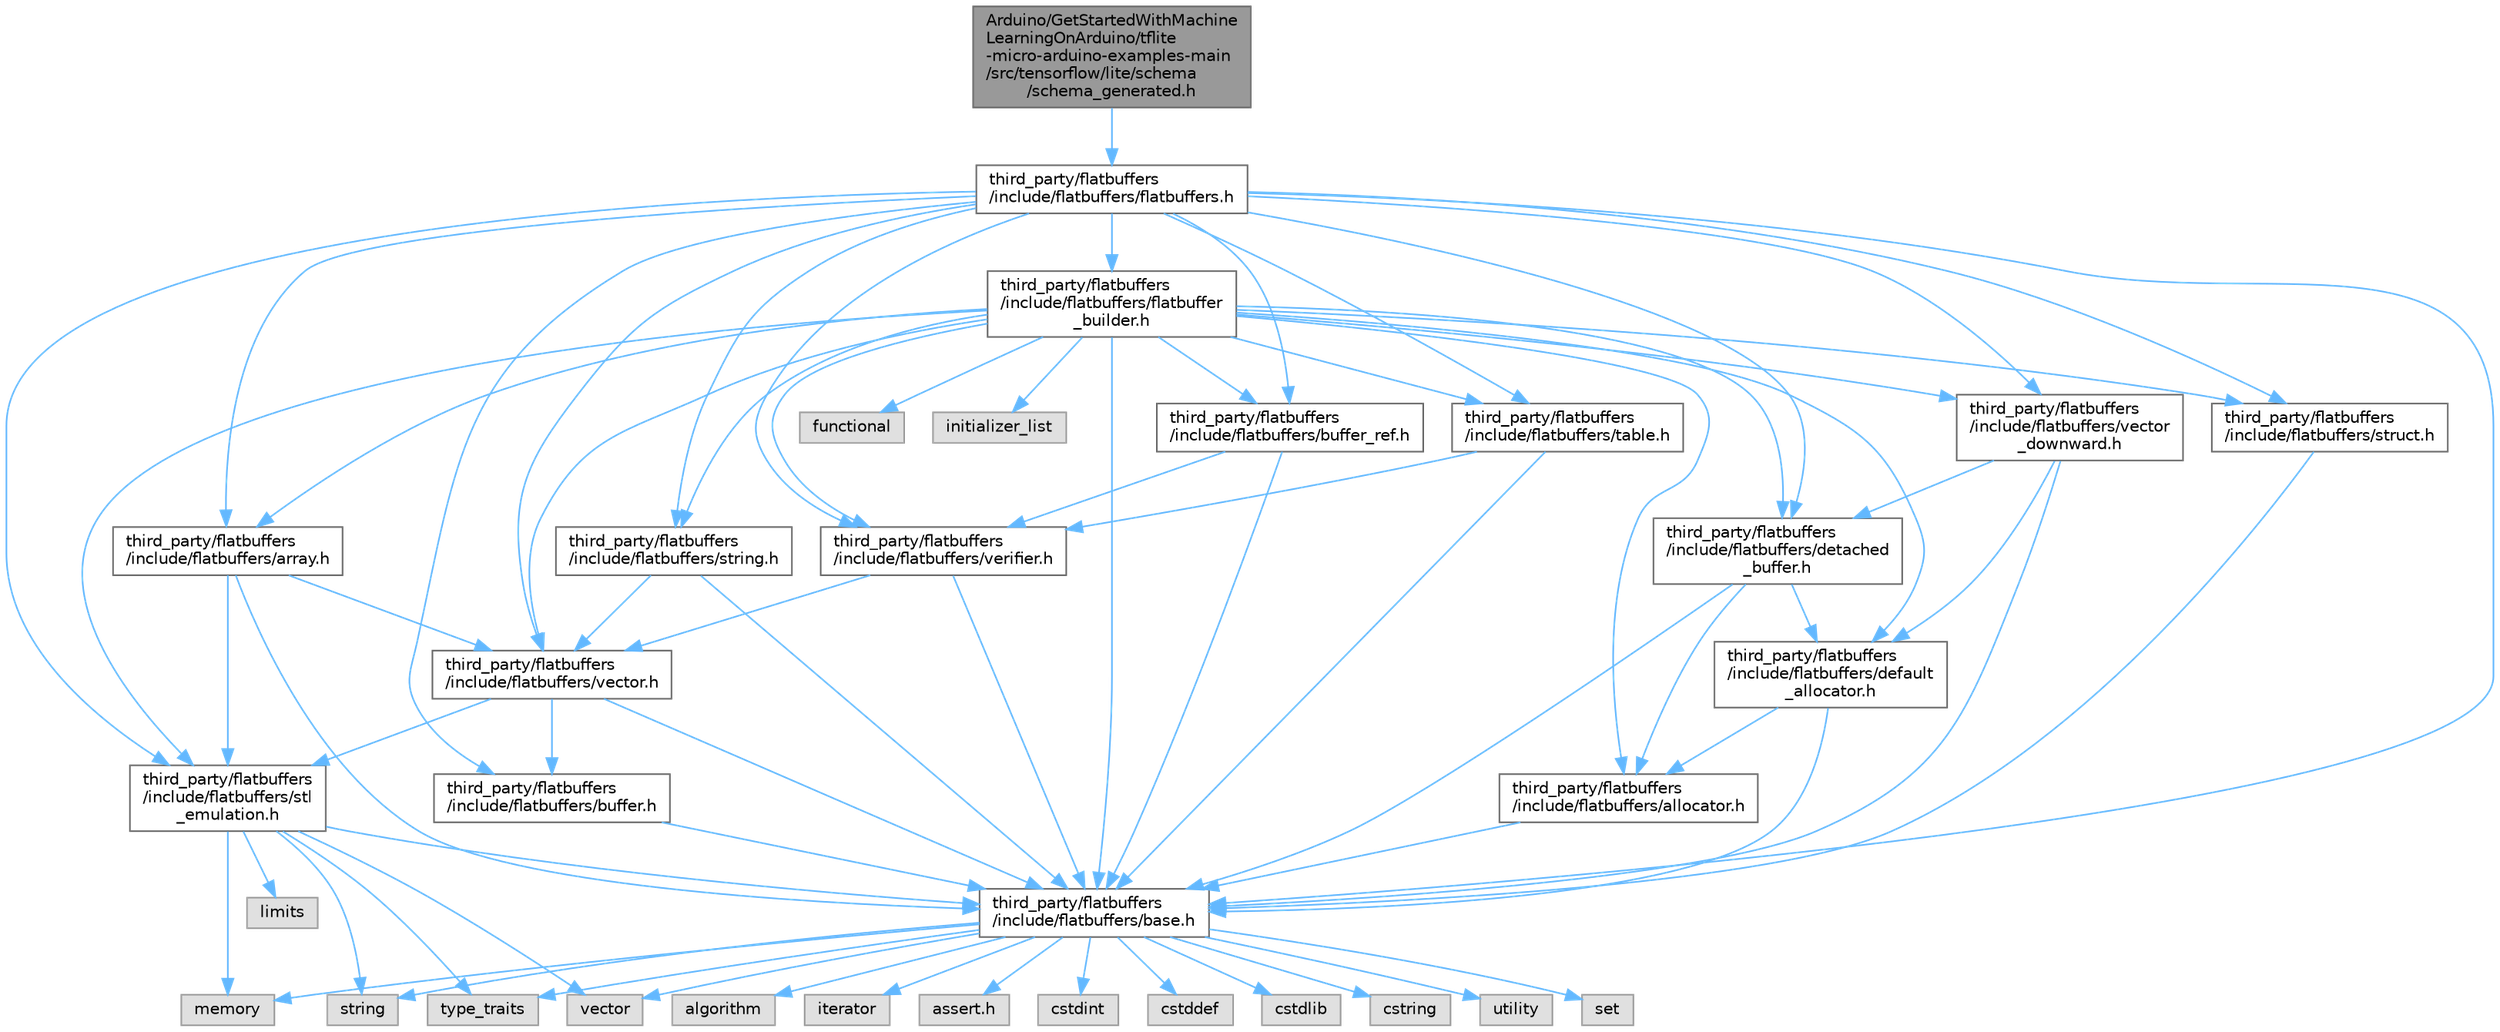 digraph "Arduino/GetStartedWithMachineLearningOnArduino/tflite-micro-arduino-examples-main/src/tensorflow/lite/schema/schema_generated.h"
{
 // LATEX_PDF_SIZE
  bgcolor="transparent";
  edge [fontname=Helvetica,fontsize=10,labelfontname=Helvetica,labelfontsize=10];
  node [fontname=Helvetica,fontsize=10,shape=box,height=0.2,width=0.4];
  Node1 [id="Node000001",label="Arduino/GetStartedWithMachine\lLearningOnArduino/tflite\l-micro-arduino-examples-main\l/src/tensorflow/lite/schema\l/schema_generated.h",height=0.2,width=0.4,color="gray40", fillcolor="grey60", style="filled", fontcolor="black",tooltip=" "];
  Node1 -> Node2 [id="edge74_Node000001_Node000002",color="steelblue1",style="solid",tooltip=" "];
  Node2 [id="Node000002",label="third_party/flatbuffers\l/include/flatbuffers/flatbuffers.h",height=0.2,width=0.4,color="grey40", fillcolor="white", style="filled",URL="$flatbuffers_8h.html",tooltip=" "];
  Node2 -> Node3 [id="edge75_Node000002_Node000003",color="steelblue1",style="solid",tooltip=" "];
  Node3 [id="Node000003",label="third_party/flatbuffers\l/include/flatbuffers/array.h",height=0.2,width=0.4,color="grey40", fillcolor="white", style="filled",URL="$tflite-micro-arduino-examples-main_2src_2third__party_2flatbuffers_2include_2flatbuffers_2array_8h.html",tooltip=" "];
  Node3 -> Node4 [id="edge76_Node000003_Node000004",color="steelblue1",style="solid",tooltip=" "];
  Node4 [id="Node000004",label="third_party/flatbuffers\l/include/flatbuffers/base.h",height=0.2,width=0.4,color="grey40", fillcolor="white", style="filled",URL="$base_8h.html",tooltip=" "];
  Node4 -> Node5 [id="edge77_Node000004_Node000005",color="steelblue1",style="solid",tooltip=" "];
  Node5 [id="Node000005",label="assert.h",height=0.2,width=0.4,color="grey60", fillcolor="#E0E0E0", style="filled",tooltip=" "];
  Node4 -> Node6 [id="edge78_Node000004_Node000006",color="steelblue1",style="solid",tooltip=" "];
  Node6 [id="Node000006",label="cstdint",height=0.2,width=0.4,color="grey60", fillcolor="#E0E0E0", style="filled",tooltip=" "];
  Node4 -> Node7 [id="edge79_Node000004_Node000007",color="steelblue1",style="solid",tooltip=" "];
  Node7 [id="Node000007",label="cstddef",height=0.2,width=0.4,color="grey60", fillcolor="#E0E0E0", style="filled",tooltip=" "];
  Node4 -> Node8 [id="edge80_Node000004_Node000008",color="steelblue1",style="solid",tooltip=" "];
  Node8 [id="Node000008",label="cstdlib",height=0.2,width=0.4,color="grey60", fillcolor="#E0E0E0", style="filled",tooltip=" "];
  Node4 -> Node9 [id="edge81_Node000004_Node000009",color="steelblue1",style="solid",tooltip=" "];
  Node9 [id="Node000009",label="cstring",height=0.2,width=0.4,color="grey60", fillcolor="#E0E0E0", style="filled",tooltip=" "];
  Node4 -> Node10 [id="edge82_Node000004_Node000010",color="steelblue1",style="solid",tooltip=" "];
  Node10 [id="Node000010",label="utility",height=0.2,width=0.4,color="grey60", fillcolor="#E0E0E0", style="filled",tooltip=" "];
  Node4 -> Node11 [id="edge83_Node000004_Node000011",color="steelblue1",style="solid",tooltip=" "];
  Node11 [id="Node000011",label="string",height=0.2,width=0.4,color="grey60", fillcolor="#E0E0E0", style="filled",tooltip=" "];
  Node4 -> Node12 [id="edge84_Node000004_Node000012",color="steelblue1",style="solid",tooltip=" "];
  Node12 [id="Node000012",label="type_traits",height=0.2,width=0.4,color="grey60", fillcolor="#E0E0E0", style="filled",tooltip=" "];
  Node4 -> Node13 [id="edge85_Node000004_Node000013",color="steelblue1",style="solid",tooltip=" "];
  Node13 [id="Node000013",label="vector",height=0.2,width=0.4,color="grey60", fillcolor="#E0E0E0", style="filled",tooltip=" "];
  Node4 -> Node14 [id="edge86_Node000004_Node000014",color="steelblue1",style="solid",tooltip=" "];
  Node14 [id="Node000014",label="set",height=0.2,width=0.4,color="grey60", fillcolor="#E0E0E0", style="filled",tooltip=" "];
  Node4 -> Node15 [id="edge87_Node000004_Node000015",color="steelblue1",style="solid",tooltip=" "];
  Node15 [id="Node000015",label="algorithm",height=0.2,width=0.4,color="grey60", fillcolor="#E0E0E0", style="filled",tooltip=" "];
  Node4 -> Node16 [id="edge88_Node000004_Node000016",color="steelblue1",style="solid",tooltip=" "];
  Node16 [id="Node000016",label="iterator",height=0.2,width=0.4,color="grey60", fillcolor="#E0E0E0", style="filled",tooltip=" "];
  Node4 -> Node17 [id="edge89_Node000004_Node000017",color="steelblue1",style="solid",tooltip=" "];
  Node17 [id="Node000017",label="memory",height=0.2,width=0.4,color="grey60", fillcolor="#E0E0E0", style="filled",tooltip=" "];
  Node3 -> Node18 [id="edge90_Node000003_Node000018",color="steelblue1",style="solid",tooltip=" "];
  Node18 [id="Node000018",label="third_party/flatbuffers\l/include/flatbuffers/stl\l_emulation.h",height=0.2,width=0.4,color="grey40", fillcolor="white", style="filled",URL="$stl__emulation_8h.html",tooltip=" "];
  Node18 -> Node4 [id="edge91_Node000018_Node000004",color="steelblue1",style="solid",tooltip=" "];
  Node18 -> Node11 [id="edge92_Node000018_Node000011",color="steelblue1",style="solid",tooltip=" "];
  Node18 -> Node12 [id="edge93_Node000018_Node000012",color="steelblue1",style="solid",tooltip=" "];
  Node18 -> Node13 [id="edge94_Node000018_Node000013",color="steelblue1",style="solid",tooltip=" "];
  Node18 -> Node17 [id="edge95_Node000018_Node000017",color="steelblue1",style="solid",tooltip=" "];
  Node18 -> Node19 [id="edge96_Node000018_Node000019",color="steelblue1",style="solid",tooltip=" "];
  Node19 [id="Node000019",label="limits",height=0.2,width=0.4,color="grey60", fillcolor="#E0E0E0", style="filled",tooltip=" "];
  Node3 -> Node20 [id="edge97_Node000003_Node000020",color="steelblue1",style="solid",tooltip=" "];
  Node20 [id="Node000020",label="third_party/flatbuffers\l/include/flatbuffers/vector.h",height=0.2,width=0.4,color="grey40", fillcolor="white", style="filled",URL="$vector_8h.html",tooltip=" "];
  Node20 -> Node4 [id="edge98_Node000020_Node000004",color="steelblue1",style="solid",tooltip=" "];
  Node20 -> Node21 [id="edge99_Node000020_Node000021",color="steelblue1",style="solid",tooltip=" "];
  Node21 [id="Node000021",label="third_party/flatbuffers\l/include/flatbuffers/buffer.h",height=0.2,width=0.4,color="grey40", fillcolor="white", style="filled",URL="$buffer_8h.html",tooltip=" "];
  Node21 -> Node4 [id="edge100_Node000021_Node000004",color="steelblue1",style="solid",tooltip=" "];
  Node20 -> Node18 [id="edge101_Node000020_Node000018",color="steelblue1",style="solid",tooltip=" "];
  Node2 -> Node4 [id="edge102_Node000002_Node000004",color="steelblue1",style="solid",tooltip=" "];
  Node2 -> Node21 [id="edge103_Node000002_Node000021",color="steelblue1",style="solid",tooltip=" "];
  Node2 -> Node22 [id="edge104_Node000002_Node000022",color="steelblue1",style="solid",tooltip=" "];
  Node22 [id="Node000022",label="third_party/flatbuffers\l/include/flatbuffers/buffer_ref.h",height=0.2,width=0.4,color="grey40", fillcolor="white", style="filled",URL="$buffer__ref_8h.html",tooltip=" "];
  Node22 -> Node4 [id="edge105_Node000022_Node000004",color="steelblue1",style="solid",tooltip=" "];
  Node22 -> Node23 [id="edge106_Node000022_Node000023",color="steelblue1",style="solid",tooltip=" "];
  Node23 [id="Node000023",label="third_party/flatbuffers\l/include/flatbuffers/verifier.h",height=0.2,width=0.4,color="grey40", fillcolor="white", style="filled",URL="$verifier_8h.html",tooltip=" "];
  Node23 -> Node4 [id="edge107_Node000023_Node000004",color="steelblue1",style="solid",tooltip=" "];
  Node23 -> Node20 [id="edge108_Node000023_Node000020",color="steelblue1",style="solid",tooltip=" "];
  Node2 -> Node24 [id="edge109_Node000002_Node000024",color="steelblue1",style="solid",tooltip=" "];
  Node24 [id="Node000024",label="third_party/flatbuffers\l/include/flatbuffers/detached\l_buffer.h",height=0.2,width=0.4,color="grey40", fillcolor="white", style="filled",URL="$detached__buffer_8h.html",tooltip=" "];
  Node24 -> Node25 [id="edge110_Node000024_Node000025",color="steelblue1",style="solid",tooltip=" "];
  Node25 [id="Node000025",label="third_party/flatbuffers\l/include/flatbuffers/allocator.h",height=0.2,width=0.4,color="grey40", fillcolor="white", style="filled",URL="$allocator_8h.html",tooltip=" "];
  Node25 -> Node4 [id="edge111_Node000025_Node000004",color="steelblue1",style="solid",tooltip=" "];
  Node24 -> Node4 [id="edge112_Node000024_Node000004",color="steelblue1",style="solid",tooltip=" "];
  Node24 -> Node26 [id="edge113_Node000024_Node000026",color="steelblue1",style="solid",tooltip=" "];
  Node26 [id="Node000026",label="third_party/flatbuffers\l/include/flatbuffers/default\l_allocator.h",height=0.2,width=0.4,color="grey40", fillcolor="white", style="filled",URL="$default__allocator_8h.html",tooltip=" "];
  Node26 -> Node25 [id="edge114_Node000026_Node000025",color="steelblue1",style="solid",tooltip=" "];
  Node26 -> Node4 [id="edge115_Node000026_Node000004",color="steelblue1",style="solid",tooltip=" "];
  Node2 -> Node27 [id="edge116_Node000002_Node000027",color="steelblue1",style="solid",tooltip=" "];
  Node27 [id="Node000027",label="third_party/flatbuffers\l/include/flatbuffers/flatbuffer\l_builder.h",height=0.2,width=0.4,color="grey40", fillcolor="white", style="filled",URL="$flatbuffer__builder_8h.html",tooltip=" "];
  Node27 -> Node28 [id="edge117_Node000027_Node000028",color="steelblue1",style="solid",tooltip=" "];
  Node28 [id="Node000028",label="functional",height=0.2,width=0.4,color="grey60", fillcolor="#E0E0E0", style="filled",tooltip=" "];
  Node27 -> Node29 [id="edge118_Node000027_Node000029",color="steelblue1",style="solid",tooltip=" "];
  Node29 [id="Node000029",label="initializer_list",height=0.2,width=0.4,color="grey60", fillcolor="#E0E0E0", style="filled",tooltip=" "];
  Node27 -> Node25 [id="edge119_Node000027_Node000025",color="steelblue1",style="solid",tooltip=" "];
  Node27 -> Node3 [id="edge120_Node000027_Node000003",color="steelblue1",style="solid",tooltip=" "];
  Node27 -> Node4 [id="edge121_Node000027_Node000004",color="steelblue1",style="solid",tooltip=" "];
  Node27 -> Node22 [id="edge122_Node000027_Node000022",color="steelblue1",style="solid",tooltip=" "];
  Node27 -> Node26 [id="edge123_Node000027_Node000026",color="steelblue1",style="solid",tooltip=" "];
  Node27 -> Node24 [id="edge124_Node000027_Node000024",color="steelblue1",style="solid",tooltip=" "];
  Node27 -> Node18 [id="edge125_Node000027_Node000018",color="steelblue1",style="solid",tooltip=" "];
  Node27 -> Node30 [id="edge126_Node000027_Node000030",color="steelblue1",style="solid",tooltip=" "];
  Node30 [id="Node000030",label="third_party/flatbuffers\l/include/flatbuffers/string.h",height=0.2,width=0.4,color="grey40", fillcolor="white", style="filled",URL="$string_8h.html",tooltip=" "];
  Node30 -> Node4 [id="edge127_Node000030_Node000004",color="steelblue1",style="solid",tooltip=" "];
  Node30 -> Node20 [id="edge128_Node000030_Node000020",color="steelblue1",style="solid",tooltip=" "];
  Node27 -> Node31 [id="edge129_Node000027_Node000031",color="steelblue1",style="solid",tooltip=" "];
  Node31 [id="Node000031",label="third_party/flatbuffers\l/include/flatbuffers/struct.h",height=0.2,width=0.4,color="grey40", fillcolor="white", style="filled",URL="$struct_8h.html",tooltip=" "];
  Node31 -> Node4 [id="edge130_Node000031_Node000004",color="steelblue1",style="solid",tooltip=" "];
  Node27 -> Node32 [id="edge131_Node000027_Node000032",color="steelblue1",style="solid",tooltip=" "];
  Node32 [id="Node000032",label="third_party/flatbuffers\l/include/flatbuffers/table.h",height=0.2,width=0.4,color="grey40", fillcolor="white", style="filled",URL="$table_8h.html",tooltip=" "];
  Node32 -> Node4 [id="edge132_Node000032_Node000004",color="steelblue1",style="solid",tooltip=" "];
  Node32 -> Node23 [id="edge133_Node000032_Node000023",color="steelblue1",style="solid",tooltip=" "];
  Node27 -> Node20 [id="edge134_Node000027_Node000020",color="steelblue1",style="solid",tooltip=" "];
  Node27 -> Node33 [id="edge135_Node000027_Node000033",color="steelblue1",style="solid",tooltip=" "];
  Node33 [id="Node000033",label="third_party/flatbuffers\l/include/flatbuffers/vector\l_downward.h",height=0.2,width=0.4,color="grey40", fillcolor="white", style="filled",URL="$vector__downward_8h.html",tooltip=" "];
  Node33 -> Node4 [id="edge136_Node000033_Node000004",color="steelblue1",style="solid",tooltip=" "];
  Node33 -> Node26 [id="edge137_Node000033_Node000026",color="steelblue1",style="solid",tooltip=" "];
  Node33 -> Node24 [id="edge138_Node000033_Node000024",color="steelblue1",style="solid",tooltip=" "];
  Node27 -> Node23 [id="edge139_Node000027_Node000023",color="steelblue1",style="solid",tooltip=" "];
  Node2 -> Node18 [id="edge140_Node000002_Node000018",color="steelblue1",style="solid",tooltip=" "];
  Node2 -> Node30 [id="edge141_Node000002_Node000030",color="steelblue1",style="solid",tooltip=" "];
  Node2 -> Node31 [id="edge142_Node000002_Node000031",color="steelblue1",style="solid",tooltip=" "];
  Node2 -> Node32 [id="edge143_Node000002_Node000032",color="steelblue1",style="solid",tooltip=" "];
  Node2 -> Node20 [id="edge144_Node000002_Node000020",color="steelblue1",style="solid",tooltip=" "];
  Node2 -> Node33 [id="edge145_Node000002_Node000033",color="steelblue1",style="solid",tooltip=" "];
  Node2 -> Node23 [id="edge146_Node000002_Node000023",color="steelblue1",style="solid",tooltip=" "];
}
